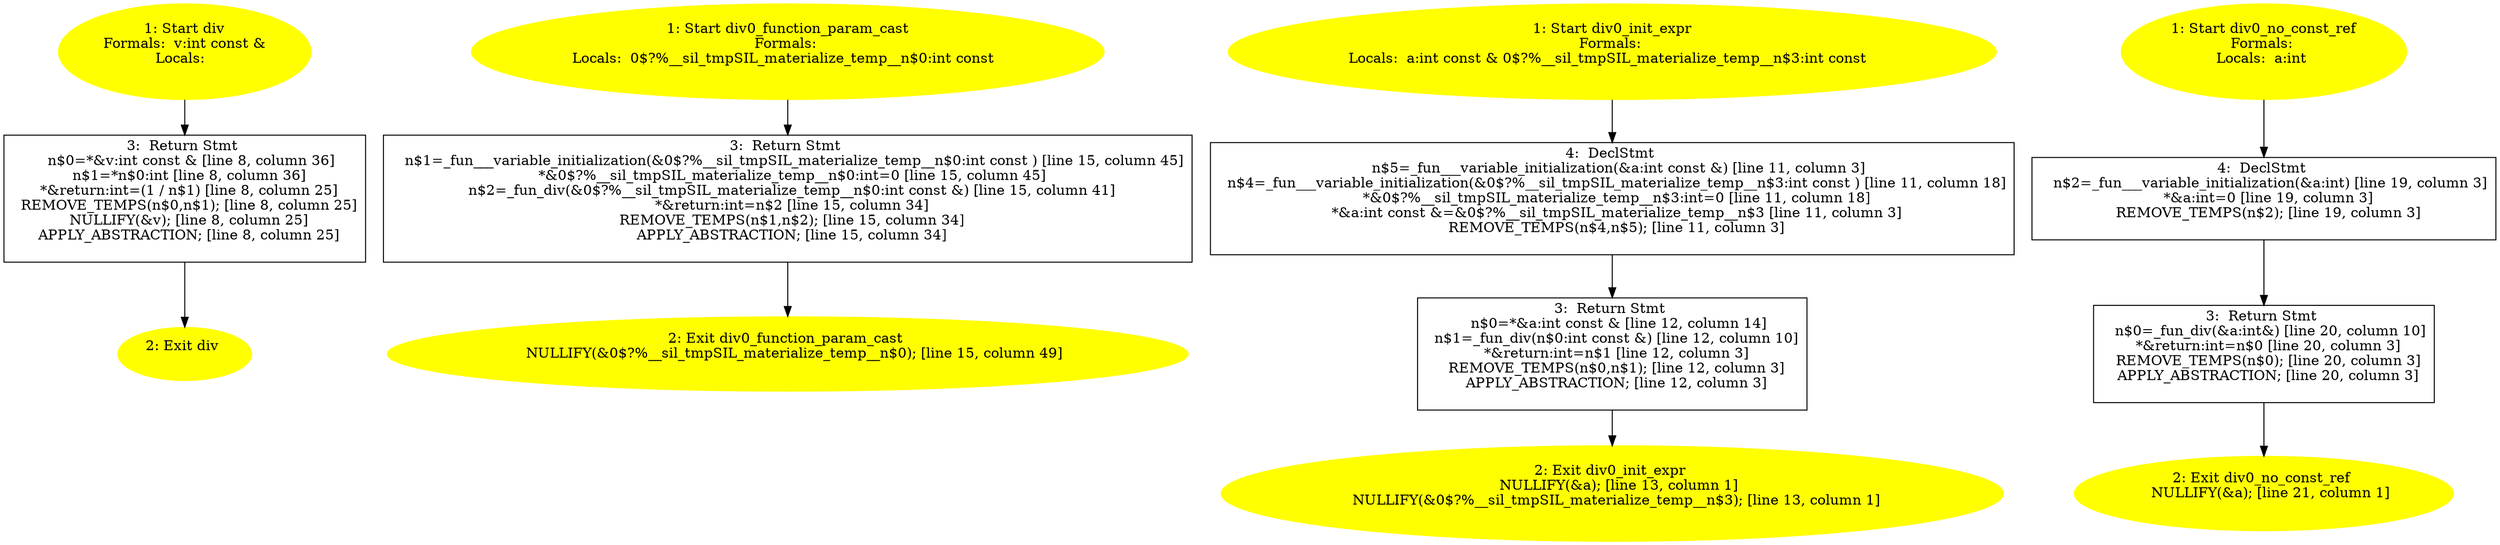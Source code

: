 /* @generated */
digraph cfg {
"div#1879538779647861770.84b17ea73594d098fb69bd947fc358c0_1" [label="1: Start div\nFormals:  v:int const &\nLocals:  \n  " color=yellow style=filled]
	

	 "div#1879538779647861770.84b17ea73594d098fb69bd947fc358c0_1" -> "div#1879538779647861770.84b17ea73594d098fb69bd947fc358c0_3" ;
"div#1879538779647861770.84b17ea73594d098fb69bd947fc358c0_2" [label="2: Exit div \n  " color=yellow style=filled]
	

"div#1879538779647861770.84b17ea73594d098fb69bd947fc358c0_3" [label="3:  Return Stmt \n   n$0=*&v:int const & [line 8, column 36]\n  n$1=*n$0:int [line 8, column 36]\n  *&return:int=(1 / n$1) [line 8, column 25]\n  REMOVE_TEMPS(n$0,n$1); [line 8, column 25]\n  NULLIFY(&v); [line 8, column 25]\n  APPLY_ABSTRACTION; [line 8, column 25]\n " shape="box"]
	

	 "div#1879538779647861770.84b17ea73594d098fb69bd947fc358c0_3" -> "div#1879538779647861770.84b17ea73594d098fb69bd947fc358c0_2" ;
"div0_function_param_cast#10492767400319523474.071b9a9b757a9140938b53a95e971def_1" [label="1: Start div0_function_param_cast\nFormals: \nLocals:  0$?%__sil_tmpSIL_materialize_temp__n$0:int const  \n  " color=yellow style=filled]
	

	 "div0_function_param_cast#10492767400319523474.071b9a9b757a9140938b53a95e971def_1" -> "div0_function_param_cast#10492767400319523474.071b9a9b757a9140938b53a95e971def_3" ;
"div0_function_param_cast#10492767400319523474.071b9a9b757a9140938b53a95e971def_2" [label="2: Exit div0_function_param_cast \n   NULLIFY(&0$?%__sil_tmpSIL_materialize_temp__n$0); [line 15, column 49]\n " color=yellow style=filled]
	

"div0_function_param_cast#10492767400319523474.071b9a9b757a9140938b53a95e971def_3" [label="3:  Return Stmt \n   n$1=_fun___variable_initialization(&0$?%__sil_tmpSIL_materialize_temp__n$0:int const ) [line 15, column 45]\n  *&0$?%__sil_tmpSIL_materialize_temp__n$0:int=0 [line 15, column 45]\n  n$2=_fun_div(&0$?%__sil_tmpSIL_materialize_temp__n$0:int const &) [line 15, column 41]\n  *&return:int=n$2 [line 15, column 34]\n  REMOVE_TEMPS(n$1,n$2); [line 15, column 34]\n  APPLY_ABSTRACTION; [line 15, column 34]\n " shape="box"]
	

	 "div0_function_param_cast#10492767400319523474.071b9a9b757a9140938b53a95e971def_3" -> "div0_function_param_cast#10492767400319523474.071b9a9b757a9140938b53a95e971def_2" ;
"div0_init_expr#16429869714979266683.46e79db6a434bbf3e121689869095925_1" [label="1: Start div0_init_expr\nFormals: \nLocals:  a:int const & 0$?%__sil_tmpSIL_materialize_temp__n$3:int const  \n  " color=yellow style=filled]
	

	 "div0_init_expr#16429869714979266683.46e79db6a434bbf3e121689869095925_1" -> "div0_init_expr#16429869714979266683.46e79db6a434bbf3e121689869095925_4" ;
"div0_init_expr#16429869714979266683.46e79db6a434bbf3e121689869095925_2" [label="2: Exit div0_init_expr \n   NULLIFY(&a); [line 13, column 1]\n  NULLIFY(&0$?%__sil_tmpSIL_materialize_temp__n$3); [line 13, column 1]\n " color=yellow style=filled]
	

"div0_init_expr#16429869714979266683.46e79db6a434bbf3e121689869095925_3" [label="3:  Return Stmt \n   n$0=*&a:int const & [line 12, column 14]\n  n$1=_fun_div(n$0:int const &) [line 12, column 10]\n  *&return:int=n$1 [line 12, column 3]\n  REMOVE_TEMPS(n$0,n$1); [line 12, column 3]\n  APPLY_ABSTRACTION; [line 12, column 3]\n " shape="box"]
	

	 "div0_init_expr#16429869714979266683.46e79db6a434bbf3e121689869095925_3" -> "div0_init_expr#16429869714979266683.46e79db6a434bbf3e121689869095925_2" ;
"div0_init_expr#16429869714979266683.46e79db6a434bbf3e121689869095925_4" [label="4:  DeclStmt \n   n$5=_fun___variable_initialization(&a:int const &) [line 11, column 3]\n  n$4=_fun___variable_initialization(&0$?%__sil_tmpSIL_materialize_temp__n$3:int const ) [line 11, column 18]\n  *&0$?%__sil_tmpSIL_materialize_temp__n$3:int=0 [line 11, column 18]\n  *&a:int const &=&0$?%__sil_tmpSIL_materialize_temp__n$3 [line 11, column 3]\n  REMOVE_TEMPS(n$4,n$5); [line 11, column 3]\n " shape="box"]
	

	 "div0_init_expr#16429869714979266683.46e79db6a434bbf3e121689869095925_4" -> "div0_init_expr#16429869714979266683.46e79db6a434bbf3e121689869095925_3" ;
"div0_no_const_ref#2435860439272921671.329c6a0e35fd9b4b747df4dcffa5a9ef_1" [label="1: Start div0_no_const_ref\nFormals: \nLocals:  a:int \n  " color=yellow style=filled]
	

	 "div0_no_const_ref#2435860439272921671.329c6a0e35fd9b4b747df4dcffa5a9ef_1" -> "div0_no_const_ref#2435860439272921671.329c6a0e35fd9b4b747df4dcffa5a9ef_4" ;
"div0_no_const_ref#2435860439272921671.329c6a0e35fd9b4b747df4dcffa5a9ef_2" [label="2: Exit div0_no_const_ref \n   NULLIFY(&a); [line 21, column 1]\n " color=yellow style=filled]
	

"div0_no_const_ref#2435860439272921671.329c6a0e35fd9b4b747df4dcffa5a9ef_3" [label="3:  Return Stmt \n   n$0=_fun_div(&a:int&) [line 20, column 10]\n  *&return:int=n$0 [line 20, column 3]\n  REMOVE_TEMPS(n$0); [line 20, column 3]\n  APPLY_ABSTRACTION; [line 20, column 3]\n " shape="box"]
	

	 "div0_no_const_ref#2435860439272921671.329c6a0e35fd9b4b747df4dcffa5a9ef_3" -> "div0_no_const_ref#2435860439272921671.329c6a0e35fd9b4b747df4dcffa5a9ef_2" ;
"div0_no_const_ref#2435860439272921671.329c6a0e35fd9b4b747df4dcffa5a9ef_4" [label="4:  DeclStmt \n   n$2=_fun___variable_initialization(&a:int) [line 19, column 3]\n  *&a:int=0 [line 19, column 3]\n  REMOVE_TEMPS(n$2); [line 19, column 3]\n " shape="box"]
	

	 "div0_no_const_ref#2435860439272921671.329c6a0e35fd9b4b747df4dcffa5a9ef_4" -> "div0_no_const_ref#2435860439272921671.329c6a0e35fd9b4b747df4dcffa5a9ef_3" ;
}

